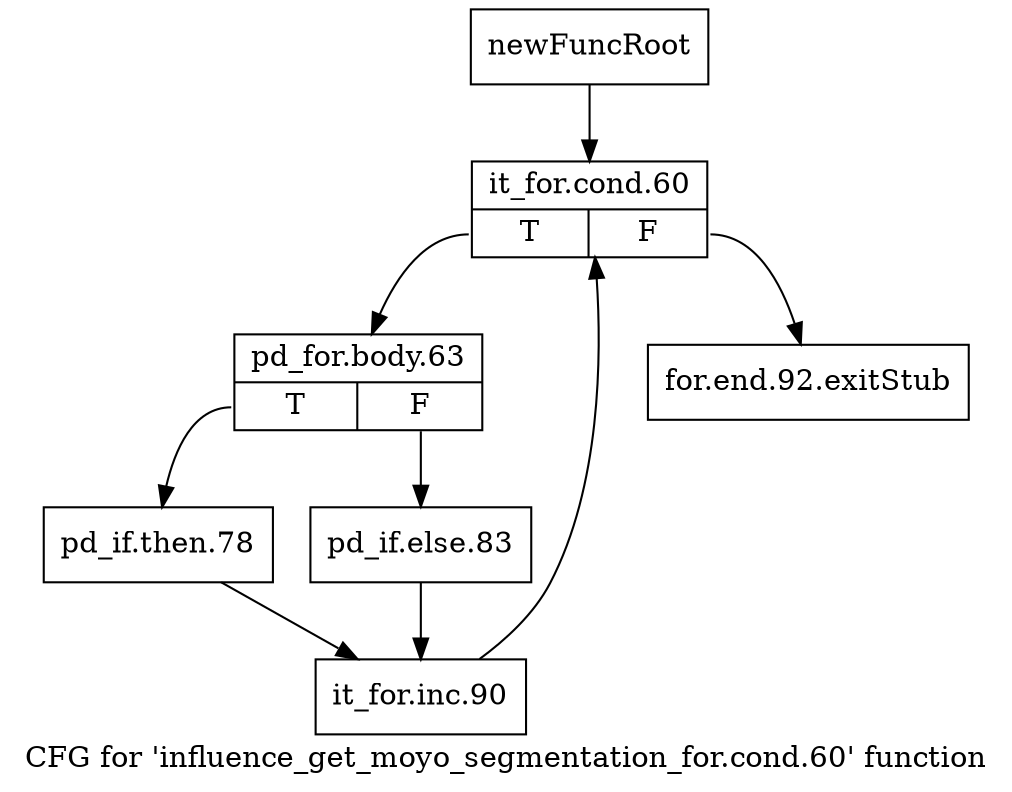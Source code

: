 digraph "CFG for 'influence_get_moyo_segmentation_for.cond.60' function" {
	label="CFG for 'influence_get_moyo_segmentation_for.cond.60' function";

	Node0x3feaee0 [shape=record,label="{newFuncRoot}"];
	Node0x3feaee0 -> Node0x3feaf80;
	Node0x3feaf30 [shape=record,label="{for.end.92.exitStub}"];
	Node0x3feaf80 [shape=record,label="{it_for.cond.60|{<s0>T|<s1>F}}"];
	Node0x3feaf80:s0 -> Node0x3feafd0;
	Node0x3feaf80:s1 -> Node0x3feaf30;
	Node0x3feafd0 [shape=record,label="{pd_for.body.63|{<s0>T|<s1>F}}"];
	Node0x3feafd0:s0 -> Node0x3feb070;
	Node0x3feafd0:s1 -> Node0x3feb020;
	Node0x3feb020 [shape=record,label="{pd_if.else.83}"];
	Node0x3feb020 -> Node0x3feb0c0;
	Node0x3feb070 [shape=record,label="{pd_if.then.78}"];
	Node0x3feb070 -> Node0x3feb0c0;
	Node0x3feb0c0 [shape=record,label="{it_for.inc.90}"];
	Node0x3feb0c0 -> Node0x3feaf80;
}
